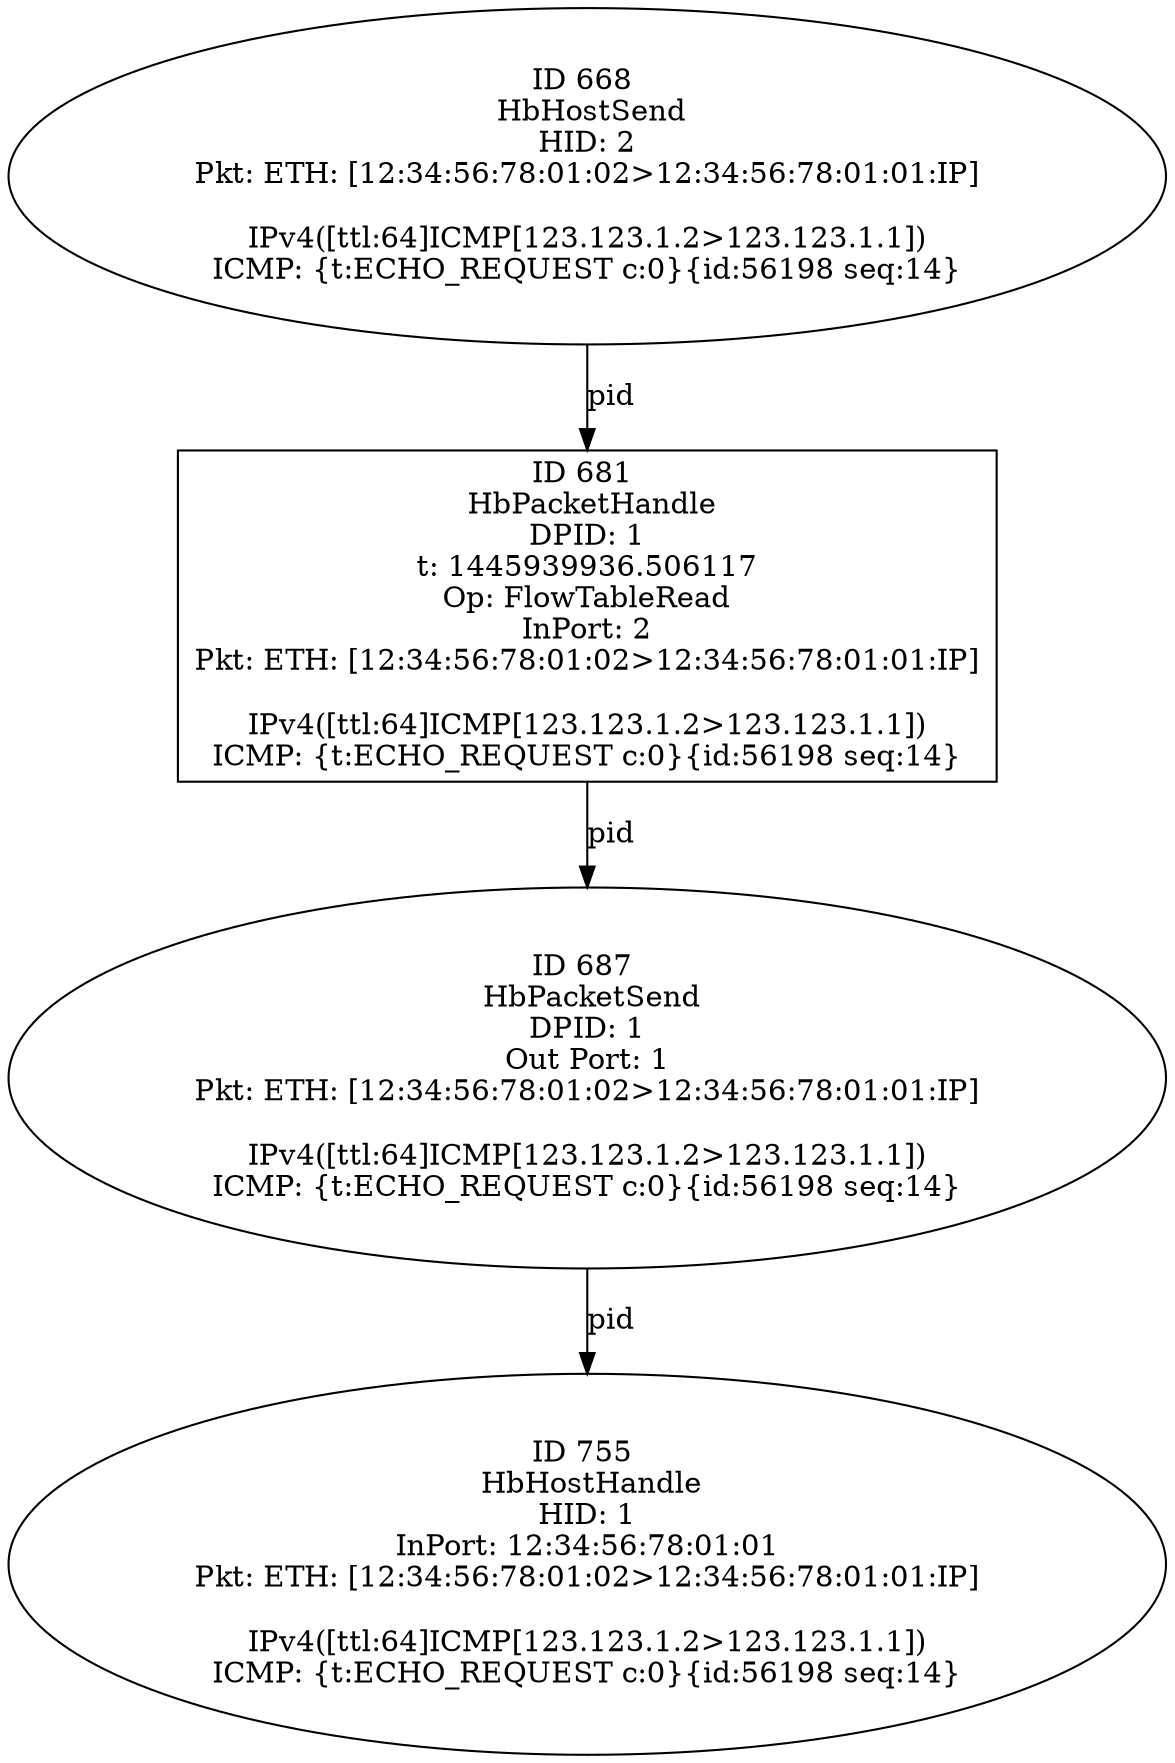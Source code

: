 strict digraph G {
681 [shape=box, event=<hb_events.HbPacketHandle object at 0x10797aa10>, label="ID 681 
 HbPacketHandle
DPID: 1
t: 1445939936.506117
Op: FlowTableRead
InPort: 2
Pkt: ETH: [12:34:56:78:01:02>12:34:56:78:01:01:IP]

IPv4([ttl:64]ICMP[123.123.1.2>123.123.1.1])
ICMP: {t:ECHO_REQUEST c:0}{id:56198 seq:14}"];
755 [shape=oval, event=<hb_events.HbHostHandle object at 0x107920d90>, label="ID 755 
 HbHostHandle
HID: 1
InPort: 12:34:56:78:01:01
Pkt: ETH: [12:34:56:78:01:02>12:34:56:78:01:01:IP]

IPv4([ttl:64]ICMP[123.123.1.2>123.123.1.1])
ICMP: {t:ECHO_REQUEST c:0}{id:56198 seq:14}"];
668 [shape=oval, event=<hb_events.HbHostSend object at 0x1079735d0>, label="ID 668 
 HbHostSend
HID: 2
Pkt: ETH: [12:34:56:78:01:02>12:34:56:78:01:01:IP]

IPv4([ttl:64]ICMP[123.123.1.2>123.123.1.1])
ICMP: {t:ECHO_REQUEST c:0}{id:56198 seq:14}"];
687 [shape=oval, event=<hb_events.HbPacketSend object at 0x10797ae50>, label="ID 687 
 HbPacketSend
DPID: 1
Out Port: 1
Pkt: ETH: [12:34:56:78:01:02>12:34:56:78:01:01:IP]

IPv4([ttl:64]ICMP[123.123.1.2>123.123.1.1])
ICMP: {t:ECHO_REQUEST c:0}{id:56198 seq:14}"];
681 -> 687  [rel=pid, label=pid];
668 -> 681  [rel=pid, label=pid];
687 -> 755  [rel=pid, label=pid];
}
